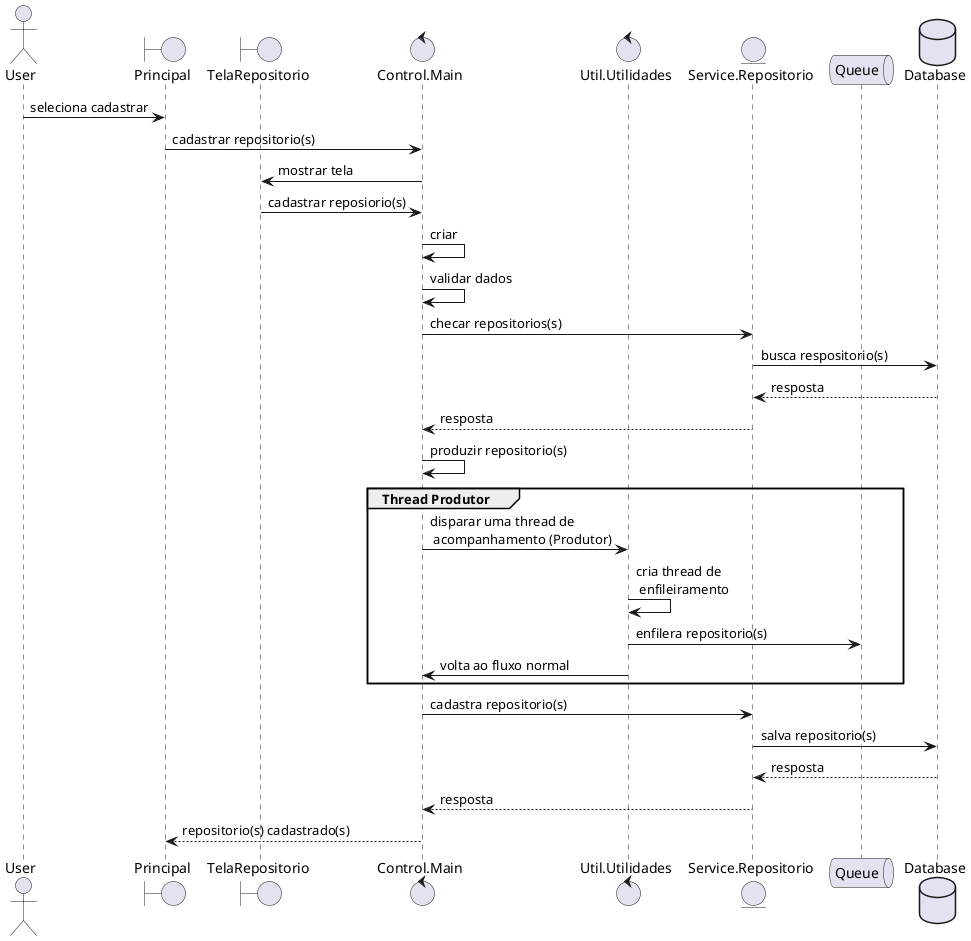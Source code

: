 @startuml
actor       User as user
boundary    Principal as principal
boundary    TelaRepositorio as telaRepositorio
control     Control.Main as main
control     Util.Utilidades as utilidades
entity      Service.Repositorio  as repositorio
queue       Queue as fila
database    Database as banco 

user -> principal : seleciona cadastrar
principal -> main : cadastrar repositorio(s)
main -> telaRepositorio : mostrar tela 
telaRepositorio -> main : cadastrar reposiorio(s)
main -> main : criar
main -> main : validar dados
main -> repositorio : checar repositorios(s)
repositorio -> banco : busca respositorio(s)
banco --> repositorio : resposta
repositorio --> main : resposta
main -> main : produzir repositorio(s)
    group Thread Produtor
    main -> utilidades : disparar uma thread de \n acompanhamento (Produtor)
    utilidades -> utilidades : cria thread de \n enfileiramento
    utilidades -> fila : enfilera repositorio(s)
    utilidades -> main : volta ao fluxo normal
    end
main -> repositorio : cadastra repositorio(s)
repositorio -> banco : salva repositorio(s)
banco --> repositorio : resposta
repositorio --> main : resposta
main --> principal : repositorio(s) cadastrado(s)
@enduml
